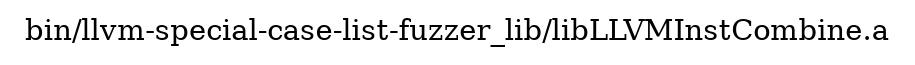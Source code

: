 digraph "bin/llvm-special-case-list-fuzzer_lib/libLLVMInstCombine.a" {
	label="bin/llvm-special-case-list-fuzzer_lib/libLLVMInstCombine.a";
	rankdir=LR;

}
